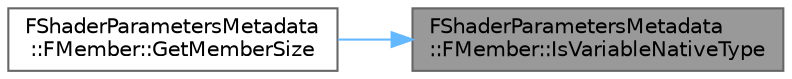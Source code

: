 digraph "FShaderParametersMetadata::FMember::IsVariableNativeType"
{
 // INTERACTIVE_SVG=YES
 // LATEX_PDF_SIZE
  bgcolor="transparent";
  edge [fontname=Helvetica,fontsize=10,labelfontname=Helvetica,labelfontsize=10];
  node [fontname=Helvetica,fontsize=10,shape=box,height=0.2,width=0.4];
  rankdir="RL";
  Node1 [id="Node000001",label="FShaderParametersMetadata\l::FMember::IsVariableNativeType",height=0.2,width=0.4,color="gray40", fillcolor="grey60", style="filled", fontcolor="black",tooltip=" "];
  Node1 -> Node2 [id="edge1_Node000001_Node000002",dir="back",color="steelblue1",style="solid",tooltip=" "];
  Node2 [id="Node000002",label="FShaderParametersMetadata\l::FMember::GetMemberSize",height=0.2,width=0.4,color="grey40", fillcolor="white", style="filled",URL="$d4/dc3/classFShaderParametersMetadata_1_1FMember.html#a5727f07121370440fbfdf6e07ccb8691",tooltip="Returns the size of the member."];
}
